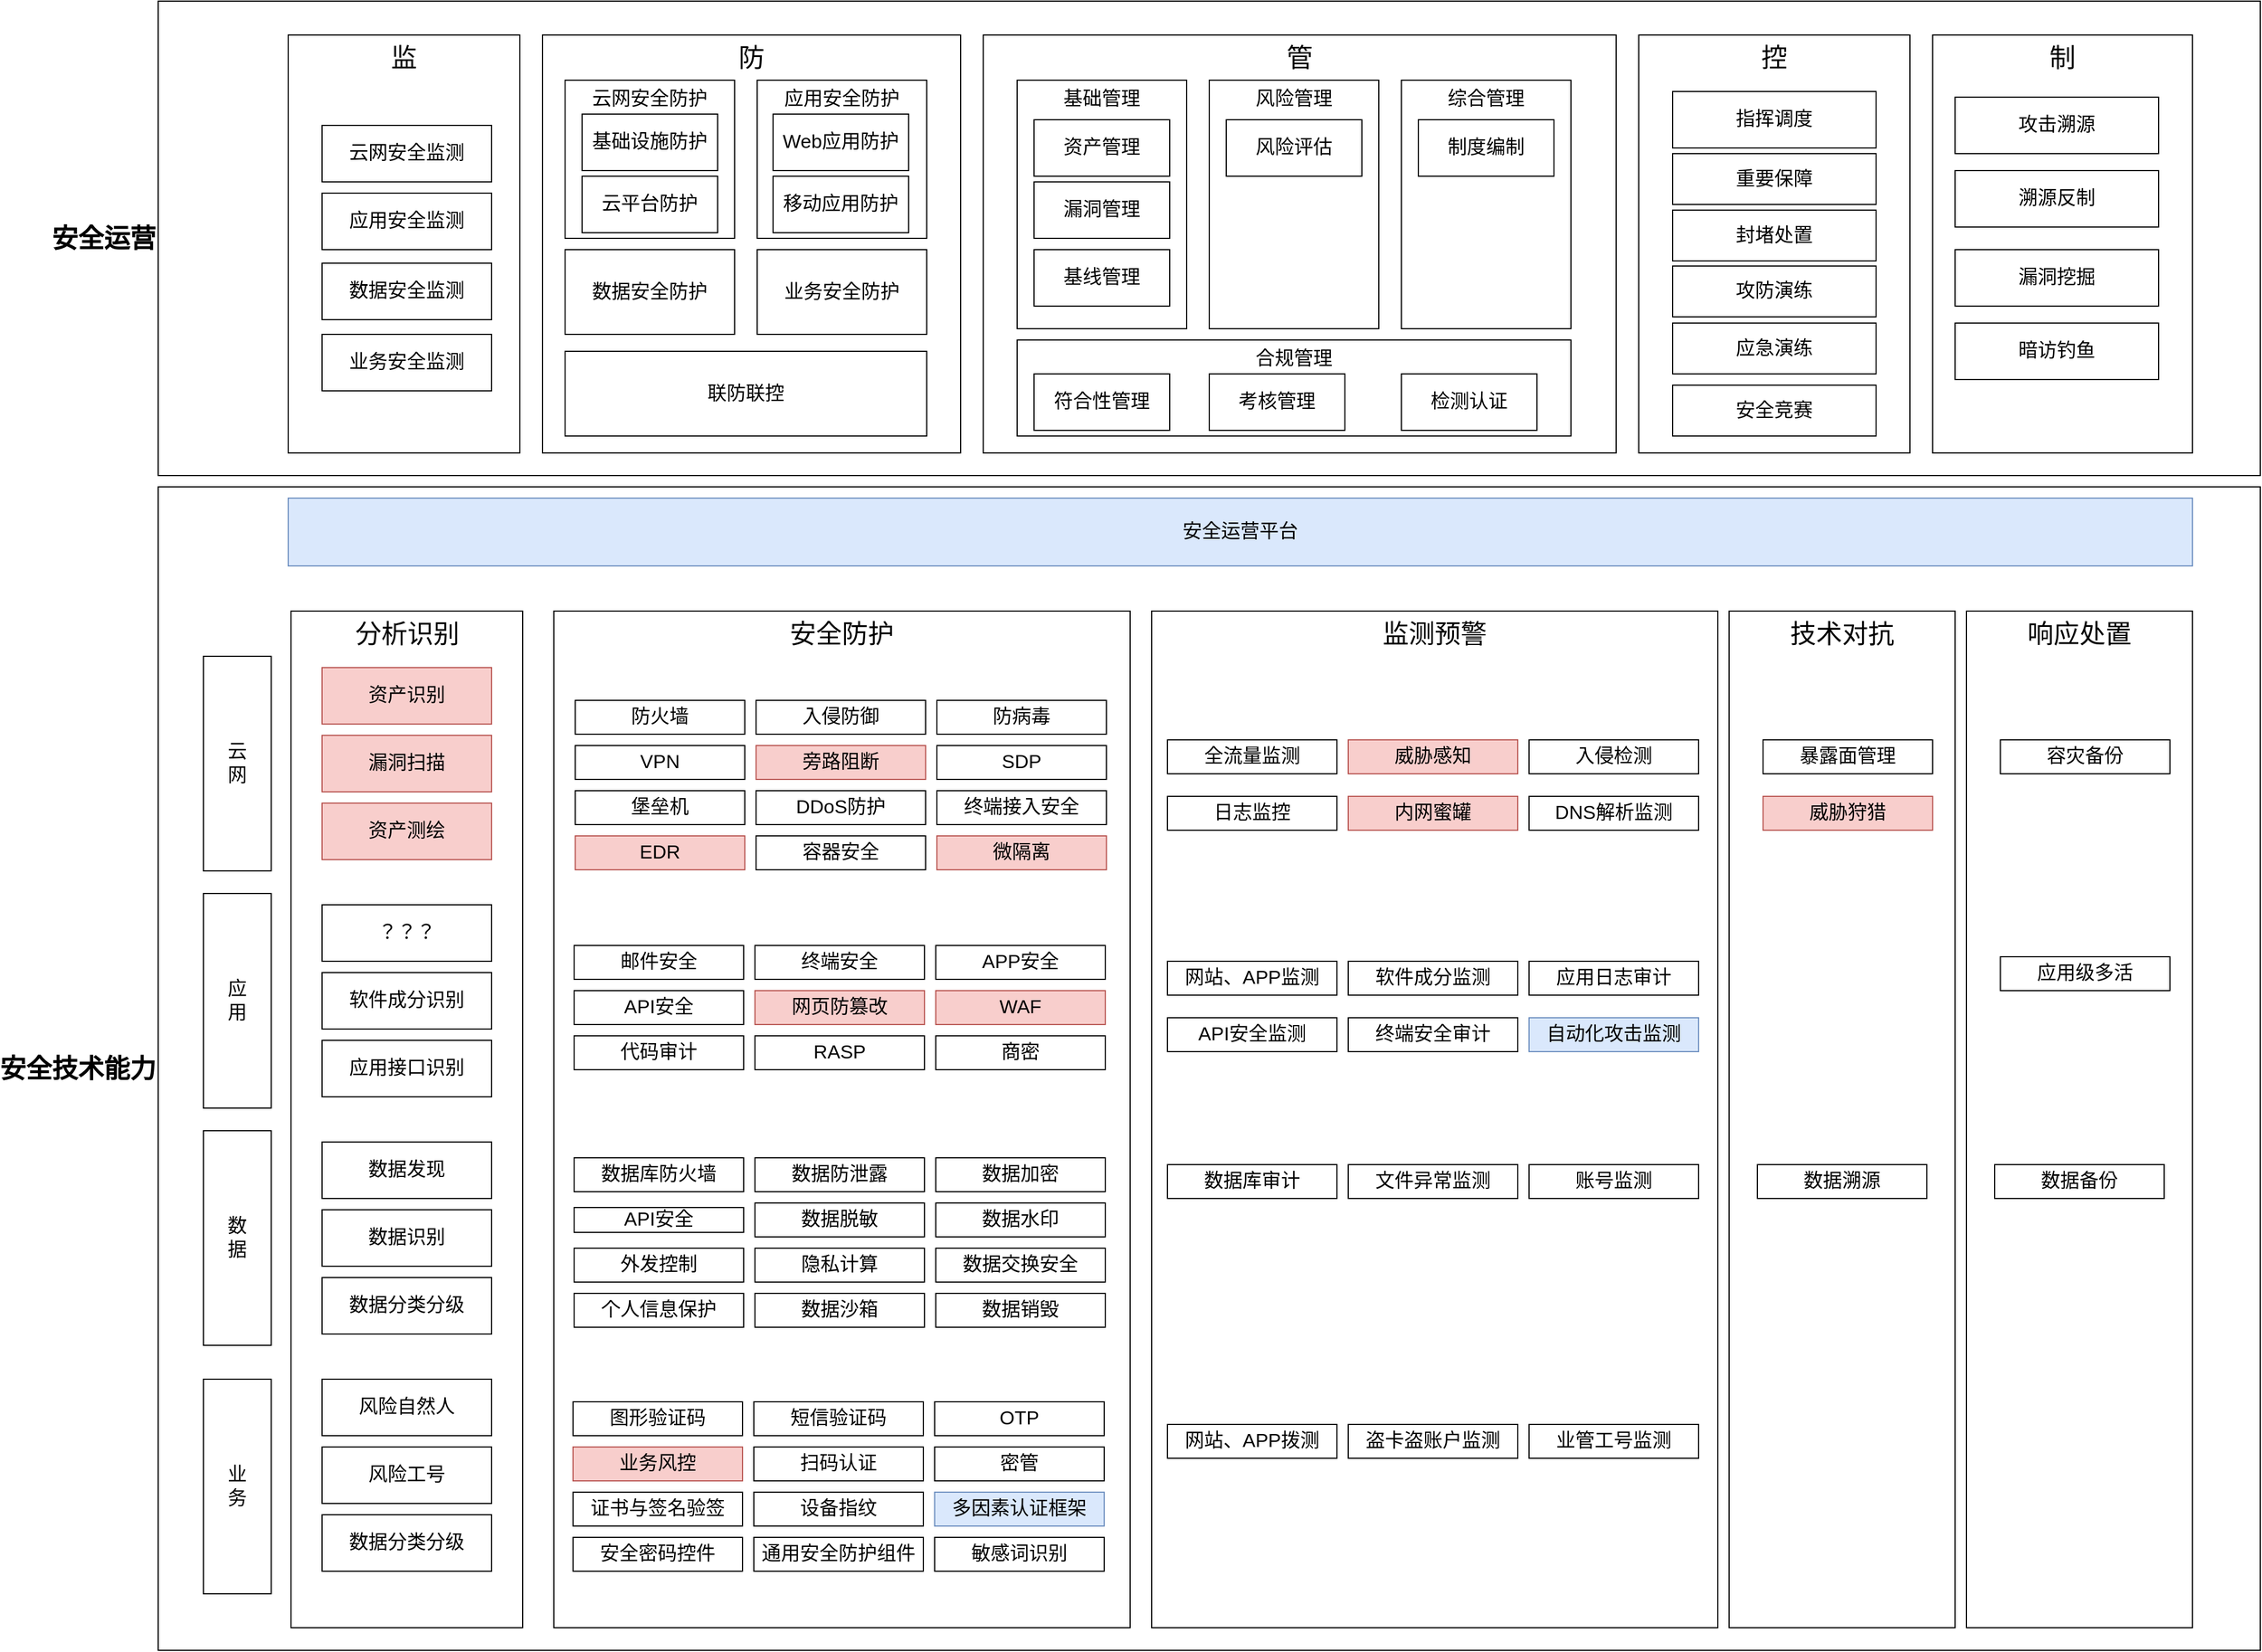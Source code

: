 <mxfile version="24.7.17">
  <diagram name="第 1 页" id="ClOAd1XYvCxr8NZ8p0QV">
    <mxGraphModel dx="2899" dy="1114" grid="1" gridSize="10" guides="1" tooltips="1" connect="1" arrows="1" fold="1" page="1" pageScale="1" pageWidth="850" pageHeight="1100" math="0" shadow="0">
      <root>
        <mxCell id="0" />
        <mxCell id="1" parent="0" />
        <mxCell id="ONSPqAqh77pXOB1-c3SY-159" value="&lt;span style=&quot;font-size: 23px;&quot;&gt;安全技术能力&lt;/span&gt;" style="rounded=0;whiteSpace=wrap;html=1;verticalAlign=middle;fontSize=23;fontStyle=1;labelPosition=left;verticalLabelPosition=middle;align=right;" vertex="1" parent="1">
          <mxGeometry y="580" width="1860" height="1030" as="geometry" />
        </mxCell>
        <mxCell id="ONSPqAqh77pXOB1-c3SY-158" value="&lt;span style=&quot;font-size: 23px;&quot;&gt;安全运营&lt;/span&gt;" style="rounded=0;whiteSpace=wrap;html=1;verticalAlign=middle;fontSize=23;fontStyle=1;labelPosition=left;verticalLabelPosition=middle;align=right;" vertex="1" parent="1">
          <mxGeometry y="150" width="1860" height="420" as="geometry" />
        </mxCell>
        <mxCell id="ONSPqAqh77pXOB1-c3SY-1" value="&lt;span style=&quot;font-size: 23px;&quot;&gt;监&lt;/span&gt;" style="rounded=0;whiteSpace=wrap;html=1;verticalAlign=top;fontSize=23;fontStyle=0" vertex="1" parent="1">
          <mxGeometry x="115" y="180" width="205" height="370" as="geometry" />
        </mxCell>
        <mxCell id="ONSPqAqh77pXOB1-c3SY-2" value="&lt;font style=&quot;font-size: 17px;&quot;&gt;云网安全监测&lt;/font&gt;" style="rounded=0;whiteSpace=wrap;html=1;fontStyle=0" vertex="1" parent="1">
          <mxGeometry x="145" y="260" width="150" height="50" as="geometry" />
        </mxCell>
        <mxCell id="ONSPqAqh77pXOB1-c3SY-3" value="&lt;font style=&quot;font-size: 17px;&quot;&gt;应用安全监测&lt;/font&gt;" style="rounded=0;whiteSpace=wrap;html=1;fontStyle=0" vertex="1" parent="1">
          <mxGeometry x="145" y="320" width="150" height="50" as="geometry" />
        </mxCell>
        <mxCell id="ONSPqAqh77pXOB1-c3SY-4" value="&lt;font style=&quot;font-size: 17px;&quot;&gt;数据安全监测&lt;/font&gt;" style="rounded=0;whiteSpace=wrap;html=1;fontStyle=0" vertex="1" parent="1">
          <mxGeometry x="145" y="382" width="150" height="50" as="geometry" />
        </mxCell>
        <mxCell id="ONSPqAqh77pXOB1-c3SY-5" value="&lt;font style=&quot;font-size: 17px;&quot;&gt;业务安全监测&lt;/font&gt;" style="rounded=0;whiteSpace=wrap;html=1;fontStyle=0" vertex="1" parent="1">
          <mxGeometry x="145" y="445" width="150" height="50" as="geometry" />
        </mxCell>
        <mxCell id="ONSPqAqh77pXOB1-c3SY-6" value="&lt;span style=&quot;font-size: 23px;&quot;&gt;防&lt;/span&gt;" style="rounded=0;whiteSpace=wrap;html=1;verticalAlign=top;fontSize=23;fontStyle=0" vertex="1" parent="1">
          <mxGeometry x="340" y="180" width="370" height="370" as="geometry" />
        </mxCell>
        <mxCell id="ONSPqAqh77pXOB1-c3SY-7" value="云网安全防护" style="rounded=0;whiteSpace=wrap;html=1;verticalAlign=top;fontSize=17;" vertex="1" parent="1">
          <mxGeometry x="360" y="220" width="150" height="140" as="geometry" />
        </mxCell>
        <mxCell id="ONSPqAqh77pXOB1-c3SY-8" value="应用安全防护" style="rounded=0;whiteSpace=wrap;html=1;verticalAlign=top;fontSize=17;" vertex="1" parent="1">
          <mxGeometry x="530" y="220" width="150" height="140" as="geometry" />
        </mxCell>
        <mxCell id="ONSPqAqh77pXOB1-c3SY-9" value="数据安全防护" style="rounded=0;whiteSpace=wrap;html=1;fontSize=17;" vertex="1" parent="1">
          <mxGeometry x="360" y="370" width="150" height="75" as="geometry" />
        </mxCell>
        <mxCell id="ONSPqAqh77pXOB1-c3SY-10" value="业务安全防护" style="rounded=0;whiteSpace=wrap;html=1;fontSize=17;" vertex="1" parent="1">
          <mxGeometry x="530" y="370" width="150" height="75" as="geometry" />
        </mxCell>
        <mxCell id="ONSPqAqh77pXOB1-c3SY-11" value="联防联控" style="rounded=0;whiteSpace=wrap;html=1;fontSize=17;" vertex="1" parent="1">
          <mxGeometry x="360" y="460" width="320" height="75" as="geometry" />
        </mxCell>
        <mxCell id="ONSPqAqh77pXOB1-c3SY-12" value="&lt;span style=&quot;font-size: 23px;&quot;&gt;管&lt;/span&gt;" style="rounded=0;whiteSpace=wrap;html=1;verticalAlign=top;fontSize=23;fontStyle=0" vertex="1" parent="1">
          <mxGeometry x="730" y="180" width="560" height="370" as="geometry" />
        </mxCell>
        <mxCell id="ONSPqAqh77pXOB1-c3SY-13" value="基础管理" style="rounded=0;whiteSpace=wrap;html=1;verticalAlign=top;fontSize=17;" vertex="1" parent="1">
          <mxGeometry x="760" y="220" width="150" height="220" as="geometry" />
        </mxCell>
        <mxCell id="ONSPqAqh77pXOB1-c3SY-14" value="风险管理" style="rounded=0;whiteSpace=wrap;html=1;verticalAlign=top;fontSize=17;" vertex="1" parent="1">
          <mxGeometry x="930" y="220" width="150" height="220" as="geometry" />
        </mxCell>
        <mxCell id="ONSPqAqh77pXOB1-c3SY-15" value="综合管理" style="rounded=0;whiteSpace=wrap;html=1;verticalAlign=top;fontSize=17;" vertex="1" parent="1">
          <mxGeometry x="1100" y="220" width="150" height="220" as="geometry" />
        </mxCell>
        <mxCell id="ONSPqAqh77pXOB1-c3SY-16" value="合规管理" style="rounded=0;whiteSpace=wrap;html=1;fontSize=17;verticalAlign=top;" vertex="1" parent="1">
          <mxGeometry x="760" y="450" width="490" height="85" as="geometry" />
        </mxCell>
        <mxCell id="ONSPqAqh77pXOB1-c3SY-17" value="&lt;span style=&quot;font-size: 23px;&quot;&gt;控&lt;/span&gt;" style="rounded=0;whiteSpace=wrap;html=1;verticalAlign=top;fontSize=23;fontStyle=0" vertex="1" parent="1">
          <mxGeometry x="1310" y="180" width="240" height="370" as="geometry" />
        </mxCell>
        <mxCell id="ONSPqAqh77pXOB1-c3SY-18" value="&lt;span style=&quot;font-size: 23px;&quot;&gt;制&lt;/span&gt;" style="rounded=0;whiteSpace=wrap;html=1;verticalAlign=top;fontSize=23;fontStyle=0" vertex="1" parent="1">
          <mxGeometry x="1570" y="180" width="230" height="370" as="geometry" />
        </mxCell>
        <mxCell id="ONSPqAqh77pXOB1-c3SY-19" value="指挥调度" style="rounded=0;whiteSpace=wrap;html=1;fontSize=17;" vertex="1" parent="1">
          <mxGeometry x="1340" y="230" width="180" height="50" as="geometry" />
        </mxCell>
        <mxCell id="ONSPqAqh77pXOB1-c3SY-21" value="重要保障" style="rounded=0;whiteSpace=wrap;html=1;fontSize=17;" vertex="1" parent="1">
          <mxGeometry x="1340" y="285" width="180" height="45" as="geometry" />
        </mxCell>
        <mxCell id="ONSPqAqh77pXOB1-c3SY-22" value="封堵处置" style="rounded=0;whiteSpace=wrap;html=1;fontSize=17;" vertex="1" parent="1">
          <mxGeometry x="1340" y="335" width="180" height="45" as="geometry" />
        </mxCell>
        <mxCell id="ONSPqAqh77pXOB1-c3SY-23" value="攻防演练" style="rounded=0;whiteSpace=wrap;html=1;fontSize=17;" vertex="1" parent="1">
          <mxGeometry x="1340" y="384.5" width="180" height="45" as="geometry" />
        </mxCell>
        <mxCell id="ONSPqAqh77pXOB1-c3SY-24" value="应急演练" style="rounded=0;whiteSpace=wrap;html=1;fontSize=17;" vertex="1" parent="1">
          <mxGeometry x="1340" y="435" width="180" height="45" as="geometry" />
        </mxCell>
        <mxCell id="ONSPqAqh77pXOB1-c3SY-25" value="安全竞赛" style="rounded=0;whiteSpace=wrap;html=1;fontSize=17;" vertex="1" parent="1">
          <mxGeometry x="1340" y="490" width="180" height="45" as="geometry" />
        </mxCell>
        <mxCell id="ONSPqAqh77pXOB1-c3SY-26" value="攻击溯源" style="rounded=0;whiteSpace=wrap;html=1;fontSize=17;" vertex="1" parent="1">
          <mxGeometry x="1590" y="235" width="180" height="50" as="geometry" />
        </mxCell>
        <mxCell id="ONSPqAqh77pXOB1-c3SY-27" value="溯源反制" style="rounded=0;whiteSpace=wrap;html=1;fontSize=17;" vertex="1" parent="1">
          <mxGeometry x="1590" y="300" width="180" height="50" as="geometry" />
        </mxCell>
        <mxCell id="ONSPqAqh77pXOB1-c3SY-28" value="漏洞挖掘" style="rounded=0;whiteSpace=wrap;html=1;fontSize=17;" vertex="1" parent="1">
          <mxGeometry x="1590" y="370" width="180" height="50" as="geometry" />
        </mxCell>
        <mxCell id="ONSPqAqh77pXOB1-c3SY-29" value="暗访钓鱼" style="rounded=0;whiteSpace=wrap;html=1;fontSize=17;" vertex="1" parent="1">
          <mxGeometry x="1590" y="435" width="180" height="50" as="geometry" />
        </mxCell>
        <mxCell id="ONSPqAqh77pXOB1-c3SY-30" value="安全运营平台" style="rounded=0;whiteSpace=wrap;html=1;fontSize=17;fillColor=#dae8fc;strokeColor=#6c8ebf;" vertex="1" parent="1">
          <mxGeometry x="115" y="590" width="1685" height="60" as="geometry" />
        </mxCell>
        <mxCell id="ONSPqAqh77pXOB1-c3SY-31" value="&lt;span style=&quot;font-size: 23px;&quot;&gt;分析识别&lt;/span&gt;" style="rounded=0;whiteSpace=wrap;html=1;verticalAlign=top;fontSize=23;fontStyle=0" vertex="1" parent="1">
          <mxGeometry x="117.5" y="690" width="205" height="900" as="geometry" />
        </mxCell>
        <mxCell id="ONSPqAqh77pXOB1-c3SY-32" value="&lt;font style=&quot;font-size: 17px;&quot;&gt;资产识别&lt;/font&gt;" style="rounded=0;whiteSpace=wrap;html=1;fontStyle=0;fillColor=#f8cecc;strokeColor=#b85450;" vertex="1" parent="1">
          <mxGeometry x="145" y="740" width="150" height="50" as="geometry" />
        </mxCell>
        <mxCell id="ONSPqAqh77pXOB1-c3SY-33" value="&lt;font style=&quot;font-size: 17px;&quot;&gt;漏洞扫描&lt;/font&gt;" style="rounded=0;whiteSpace=wrap;html=1;fontStyle=0;fillColor=#f8cecc;strokeColor=#b85450;" vertex="1" parent="1">
          <mxGeometry x="145" y="800" width="150" height="50" as="geometry" />
        </mxCell>
        <mxCell id="ONSPqAqh77pXOB1-c3SY-34" value="&lt;font style=&quot;font-size: 17px;&quot;&gt;资产测绘&lt;/font&gt;" style="rounded=0;whiteSpace=wrap;html=1;fontStyle=0;fillColor=#f8cecc;strokeColor=#b85450;" vertex="1" parent="1">
          <mxGeometry x="145" y="860" width="150" height="50" as="geometry" />
        </mxCell>
        <mxCell id="ONSPqAqh77pXOB1-c3SY-35" value="&lt;font style=&quot;font-size: 17px;&quot;&gt;？？？&lt;/font&gt;" style="rounded=0;whiteSpace=wrap;html=1;fontStyle=0" vertex="1" parent="1">
          <mxGeometry x="145" y="950" width="150" height="50" as="geometry" />
        </mxCell>
        <mxCell id="ONSPqAqh77pXOB1-c3SY-36" value="&lt;font style=&quot;font-size: 17px;&quot;&gt;软件成分识别&lt;/font&gt;" style="rounded=0;whiteSpace=wrap;html=1;fontStyle=0" vertex="1" parent="1">
          <mxGeometry x="145" y="1010" width="150" height="50" as="geometry" />
        </mxCell>
        <mxCell id="ONSPqAqh77pXOB1-c3SY-37" value="&lt;font style=&quot;font-size: 17px;&quot;&gt;应用接口识别&lt;/font&gt;" style="rounded=0;whiteSpace=wrap;html=1;fontStyle=0" vertex="1" parent="1">
          <mxGeometry x="145" y="1070" width="150" height="50" as="geometry" />
        </mxCell>
        <mxCell id="ONSPqAqh77pXOB1-c3SY-38" value="&lt;font style=&quot;font-size: 17px;&quot;&gt;数据发现&lt;/font&gt;" style="rounded=0;whiteSpace=wrap;html=1;fontStyle=0" vertex="1" parent="1">
          <mxGeometry x="145" y="1160" width="150" height="50" as="geometry" />
        </mxCell>
        <mxCell id="ONSPqAqh77pXOB1-c3SY-39" value="&lt;font style=&quot;font-size: 17px;&quot;&gt;数据识别&lt;/font&gt;" style="rounded=0;whiteSpace=wrap;html=1;fontStyle=0" vertex="1" parent="1">
          <mxGeometry x="145" y="1220" width="150" height="50" as="geometry" />
        </mxCell>
        <mxCell id="ONSPqAqh77pXOB1-c3SY-40" value="&lt;font style=&quot;font-size: 17px;&quot;&gt;数据分类分级&lt;/font&gt;" style="rounded=0;whiteSpace=wrap;html=1;fontStyle=0" vertex="1" parent="1">
          <mxGeometry x="145" y="1280" width="150" height="50" as="geometry" />
        </mxCell>
        <mxCell id="ONSPqAqh77pXOB1-c3SY-41" value="&lt;font style=&quot;font-size: 17px;&quot;&gt;风险自然人&lt;/font&gt;" style="rounded=0;whiteSpace=wrap;html=1;fontStyle=0" vertex="1" parent="1">
          <mxGeometry x="145" y="1370" width="150" height="50" as="geometry" />
        </mxCell>
        <mxCell id="ONSPqAqh77pXOB1-c3SY-42" value="&lt;font style=&quot;font-size: 17px;&quot;&gt;风险工号&lt;/font&gt;" style="rounded=0;whiteSpace=wrap;html=1;fontStyle=0" vertex="1" parent="1">
          <mxGeometry x="145" y="1430" width="150" height="50" as="geometry" />
        </mxCell>
        <mxCell id="ONSPqAqh77pXOB1-c3SY-43" value="&lt;font style=&quot;font-size: 17px;&quot;&gt;数据分类分级&lt;/font&gt;" style="rounded=0;whiteSpace=wrap;html=1;fontStyle=0" vertex="1" parent="1">
          <mxGeometry x="145" y="1490" width="150" height="50" as="geometry" />
        </mxCell>
        <mxCell id="ONSPqAqh77pXOB1-c3SY-44" value="业&lt;div style=&quot;font-size: 17px;&quot;&gt;务&lt;/div&gt;" style="rounded=0;whiteSpace=wrap;html=1;horizontal=1;fontSize=17;" vertex="1" parent="1">
          <mxGeometry x="40" y="1370" width="60" height="190" as="geometry" />
        </mxCell>
        <mxCell id="ONSPqAqh77pXOB1-c3SY-46" value="数&lt;div&gt;据&lt;/div&gt;" style="rounded=0;whiteSpace=wrap;html=1;horizontal=1;fontSize=17;" vertex="1" parent="1">
          <mxGeometry x="40" y="1150" width="60" height="190" as="geometry" />
        </mxCell>
        <mxCell id="ONSPqAqh77pXOB1-c3SY-47" value="应&lt;div&gt;用&lt;/div&gt;" style="rounded=0;whiteSpace=wrap;html=1;horizontal=1;fontSize=17;" vertex="1" parent="1">
          <mxGeometry x="40" y="940" width="60" height="190" as="geometry" />
        </mxCell>
        <mxCell id="ONSPqAqh77pXOB1-c3SY-48" value="云&lt;div&gt;网&lt;/div&gt;" style="rounded=0;whiteSpace=wrap;html=1;horizontal=1;fontSize=17;" vertex="1" parent="1">
          <mxGeometry x="40" y="730" width="60" height="190" as="geometry" />
        </mxCell>
        <mxCell id="ONSPqAqh77pXOB1-c3SY-49" value="&lt;span style=&quot;font-size: 23px;&quot;&gt;安全防护&lt;/span&gt;" style="rounded=0;whiteSpace=wrap;html=1;verticalAlign=top;fontSize=23;fontStyle=0" vertex="1" parent="1">
          <mxGeometry x="350" y="690" width="510" height="900" as="geometry" />
        </mxCell>
        <mxCell id="ONSPqAqh77pXOB1-c3SY-51" value="&lt;font style=&quot;font-size: 17px;&quot;&gt;防火墙&lt;/font&gt;" style="rounded=0;whiteSpace=wrap;html=1;fontStyle=0" vertex="1" parent="1">
          <mxGeometry x="369" y="769" width="150" height="30" as="geometry" />
        </mxCell>
        <mxCell id="ONSPqAqh77pXOB1-c3SY-52" value="&lt;font style=&quot;font-size: 17px;&quot;&gt;入侵防御&lt;/font&gt;" style="rounded=0;whiteSpace=wrap;html=1;fontStyle=0" vertex="1" parent="1">
          <mxGeometry x="529" y="769" width="150" height="30" as="geometry" />
        </mxCell>
        <mxCell id="ONSPqAqh77pXOB1-c3SY-53" value="&lt;span style=&quot;font-size: 17px;&quot;&gt;防病毒&lt;/span&gt;" style="rounded=0;whiteSpace=wrap;html=1;fontStyle=0" vertex="1" parent="1">
          <mxGeometry x="689" y="769" width="150" height="30" as="geometry" />
        </mxCell>
        <mxCell id="ONSPqAqh77pXOB1-c3SY-54" value="&lt;font style=&quot;font-size: 17px;&quot;&gt;VPN&lt;/font&gt;" style="rounded=0;whiteSpace=wrap;html=1;fontStyle=0" vertex="1" parent="1">
          <mxGeometry x="369" y="809" width="150" height="30" as="geometry" />
        </mxCell>
        <mxCell id="ONSPqAqh77pXOB1-c3SY-55" value="&lt;font style=&quot;font-size: 17px;&quot;&gt;旁路阻断&lt;/font&gt;" style="rounded=0;whiteSpace=wrap;html=1;fontStyle=0;fillColor=#f8cecc;strokeColor=#b85450;" vertex="1" parent="1">
          <mxGeometry x="529" y="809" width="150" height="30" as="geometry" />
        </mxCell>
        <mxCell id="ONSPqAqh77pXOB1-c3SY-56" value="&lt;font style=&quot;font-size: 17px;&quot;&gt;SDP&lt;/font&gt;" style="rounded=0;whiteSpace=wrap;html=1;fontStyle=0" vertex="1" parent="1">
          <mxGeometry x="689" y="809" width="150" height="30" as="geometry" />
        </mxCell>
        <mxCell id="ONSPqAqh77pXOB1-c3SY-57" value="&lt;font style=&quot;font-size: 17px;&quot;&gt;堡垒机&lt;/font&gt;" style="rounded=0;whiteSpace=wrap;html=1;fontStyle=0" vertex="1" parent="1">
          <mxGeometry x="369" y="849" width="150" height="30" as="geometry" />
        </mxCell>
        <mxCell id="ONSPqAqh77pXOB1-c3SY-58" value="&lt;font style=&quot;font-size: 17px;&quot;&gt;DDoS防护&lt;/font&gt;" style="rounded=0;whiteSpace=wrap;html=1;fontStyle=0" vertex="1" parent="1">
          <mxGeometry x="529" y="849" width="150" height="30" as="geometry" />
        </mxCell>
        <mxCell id="ONSPqAqh77pXOB1-c3SY-59" value="&lt;span style=&quot;font-size: 17px;&quot;&gt;终端接入安全&lt;/span&gt;" style="rounded=0;whiteSpace=wrap;html=1;fontStyle=0" vertex="1" parent="1">
          <mxGeometry x="689" y="849" width="150" height="30" as="geometry" />
        </mxCell>
        <mxCell id="ONSPqAqh77pXOB1-c3SY-60" value="&lt;font style=&quot;font-size: 17px;&quot;&gt;EDR&lt;/font&gt;" style="rounded=0;whiteSpace=wrap;html=1;fontStyle=0;fillColor=#f8cecc;strokeColor=#b85450;" vertex="1" parent="1">
          <mxGeometry x="369" y="889" width="150" height="30" as="geometry" />
        </mxCell>
        <mxCell id="ONSPqAqh77pXOB1-c3SY-61" value="&lt;font style=&quot;font-size: 17px;&quot;&gt;容器安全&lt;/font&gt;" style="rounded=0;whiteSpace=wrap;html=1;fontStyle=0" vertex="1" parent="1">
          <mxGeometry x="529" y="889" width="150" height="30" as="geometry" />
        </mxCell>
        <mxCell id="ONSPqAqh77pXOB1-c3SY-62" value="&lt;font style=&quot;font-size: 17px;&quot;&gt;微隔离&lt;/font&gt;" style="rounded=0;whiteSpace=wrap;html=1;fontStyle=0;fillColor=#f8cecc;strokeColor=#b85450;" vertex="1" parent="1">
          <mxGeometry x="689" y="889" width="150" height="30" as="geometry" />
        </mxCell>
        <mxCell id="ONSPqAqh77pXOB1-c3SY-64" value="&lt;font style=&quot;font-size: 17px;&quot;&gt;邮件安全&lt;/font&gt;" style="rounded=0;whiteSpace=wrap;html=1;fontStyle=0" vertex="1" parent="1">
          <mxGeometry x="368" y="986" width="150" height="30" as="geometry" />
        </mxCell>
        <mxCell id="ONSPqAqh77pXOB1-c3SY-65" value="&lt;font style=&quot;font-size: 17px;&quot;&gt;终端安全&lt;/font&gt;" style="rounded=0;whiteSpace=wrap;html=1;fontStyle=0" vertex="1" parent="1">
          <mxGeometry x="528" y="986" width="150" height="30" as="geometry" />
        </mxCell>
        <mxCell id="ONSPqAqh77pXOB1-c3SY-66" value="&lt;font style=&quot;font-size: 17px;&quot;&gt;APP安全&lt;/font&gt;" style="rounded=0;whiteSpace=wrap;html=1;fontStyle=0" vertex="1" parent="1">
          <mxGeometry x="688" y="986" width="150" height="30" as="geometry" />
        </mxCell>
        <mxCell id="ONSPqAqh77pXOB1-c3SY-67" value="&lt;font style=&quot;font-size: 17px;&quot;&gt;API安全&lt;/font&gt;" style="rounded=0;whiteSpace=wrap;html=1;fontStyle=0" vertex="1" parent="1">
          <mxGeometry x="368" y="1026" width="150" height="30" as="geometry" />
        </mxCell>
        <mxCell id="ONSPqAqh77pXOB1-c3SY-68" value="&lt;font style=&quot;font-size: 17px;&quot;&gt;网页防篡改&lt;/font&gt;" style="rounded=0;whiteSpace=wrap;html=1;fontStyle=0;fillColor=#f8cecc;strokeColor=#b85450;" vertex="1" parent="1">
          <mxGeometry x="528" y="1026" width="150" height="30" as="geometry" />
        </mxCell>
        <mxCell id="ONSPqAqh77pXOB1-c3SY-69" value="&lt;font style=&quot;font-size: 17px;&quot;&gt;WAF&lt;/font&gt;" style="rounded=0;whiteSpace=wrap;html=1;fontStyle=0;fillColor=#f8cecc;strokeColor=#b85450;" vertex="1" parent="1">
          <mxGeometry x="688" y="1026" width="150" height="30" as="geometry" />
        </mxCell>
        <mxCell id="ONSPqAqh77pXOB1-c3SY-70" value="&lt;font style=&quot;font-size: 17px;&quot;&gt;代码审计&lt;/font&gt;" style="rounded=0;whiteSpace=wrap;html=1;fontStyle=0" vertex="1" parent="1">
          <mxGeometry x="368" y="1066" width="150" height="30" as="geometry" />
        </mxCell>
        <mxCell id="ONSPqAqh77pXOB1-c3SY-71" value="&lt;font style=&quot;font-size: 17px;&quot;&gt;RASP&lt;/font&gt;" style="rounded=0;whiteSpace=wrap;html=1;fontStyle=0" vertex="1" parent="1">
          <mxGeometry x="528" y="1066" width="150" height="30" as="geometry" />
        </mxCell>
        <mxCell id="ONSPqAqh77pXOB1-c3SY-72" value="&lt;font style=&quot;font-size: 17px;&quot;&gt;商密&lt;/font&gt;" style="rounded=0;whiteSpace=wrap;html=1;fontStyle=0" vertex="1" parent="1">
          <mxGeometry x="688" y="1066" width="150" height="30" as="geometry" />
        </mxCell>
        <mxCell id="ONSPqAqh77pXOB1-c3SY-76" value="&lt;font style=&quot;font-size: 17px;&quot;&gt;数据库防火墙&lt;/font&gt;" style="rounded=0;whiteSpace=wrap;html=1;fontStyle=0" vertex="1" parent="1">
          <mxGeometry x="368" y="1174" width="150" height="30" as="geometry" />
        </mxCell>
        <mxCell id="ONSPqAqh77pXOB1-c3SY-77" value="&lt;span style=&quot;font-size: 17px;&quot;&gt;数据防泄露&lt;/span&gt;" style="rounded=0;whiteSpace=wrap;html=1;fontStyle=0" vertex="1" parent="1">
          <mxGeometry x="528" y="1174" width="150" height="30" as="geometry" />
        </mxCell>
        <mxCell id="ONSPqAqh77pXOB1-c3SY-78" value="&lt;font style=&quot;font-size: 17px;&quot;&gt;数据加密&lt;/font&gt;" style="rounded=0;whiteSpace=wrap;html=1;fontStyle=0" vertex="1" parent="1">
          <mxGeometry x="688" y="1174" width="150" height="30" as="geometry" />
        </mxCell>
        <mxCell id="ONSPqAqh77pXOB1-c3SY-79" value="&lt;font style=&quot;font-size: 17px;&quot;&gt;API安全&lt;/font&gt;" style="rounded=0;whiteSpace=wrap;html=1;fontStyle=0" vertex="1" parent="1">
          <mxGeometry x="368" y="1218" width="150" height="22" as="geometry" />
        </mxCell>
        <mxCell id="ONSPqAqh77pXOB1-c3SY-80" value="&lt;font style=&quot;font-size: 17px;&quot;&gt;数据脱敏&lt;/font&gt;" style="rounded=0;whiteSpace=wrap;html=1;fontStyle=0" vertex="1" parent="1">
          <mxGeometry x="528" y="1214" width="150" height="30" as="geometry" />
        </mxCell>
        <mxCell id="ONSPqAqh77pXOB1-c3SY-81" value="&lt;font style=&quot;font-size: 17px;&quot;&gt;数据水印&lt;/font&gt;" style="rounded=0;whiteSpace=wrap;html=1;fontStyle=0" vertex="1" parent="1">
          <mxGeometry x="688" y="1214" width="150" height="30" as="geometry" />
        </mxCell>
        <mxCell id="ONSPqAqh77pXOB1-c3SY-82" value="&lt;font style=&quot;font-size: 17px;&quot;&gt;外发控制&lt;/font&gt;" style="rounded=0;whiteSpace=wrap;html=1;fontStyle=0" vertex="1" parent="1">
          <mxGeometry x="368" y="1254" width="150" height="30" as="geometry" />
        </mxCell>
        <mxCell id="ONSPqAqh77pXOB1-c3SY-83" value="&lt;span style=&quot;font-size: 17px;&quot;&gt;隐私计算&lt;/span&gt;" style="rounded=0;whiteSpace=wrap;html=1;fontStyle=0" vertex="1" parent="1">
          <mxGeometry x="528" y="1254" width="150" height="30" as="geometry" />
        </mxCell>
        <mxCell id="ONSPqAqh77pXOB1-c3SY-84" value="&lt;font style=&quot;font-size: 17px;&quot;&gt;数据交换安全&lt;/font&gt;" style="rounded=0;whiteSpace=wrap;html=1;fontStyle=0" vertex="1" parent="1">
          <mxGeometry x="688" y="1254" width="150" height="30" as="geometry" />
        </mxCell>
        <mxCell id="ONSPqAqh77pXOB1-c3SY-85" value="&lt;font style=&quot;font-size: 17px;&quot;&gt;个人信息保护&lt;/font&gt;" style="rounded=0;whiteSpace=wrap;html=1;fontStyle=0" vertex="1" parent="1">
          <mxGeometry x="368" y="1294" width="150" height="30" as="geometry" />
        </mxCell>
        <mxCell id="ONSPqAqh77pXOB1-c3SY-86" value="&lt;font style=&quot;font-size: 17px;&quot;&gt;数据沙箱&lt;/font&gt;" style="rounded=0;whiteSpace=wrap;html=1;fontStyle=0" vertex="1" parent="1">
          <mxGeometry x="528" y="1294" width="150" height="30" as="geometry" />
        </mxCell>
        <mxCell id="ONSPqAqh77pXOB1-c3SY-87" value="&lt;font style=&quot;font-size: 17px;&quot;&gt;数据销毁&lt;/font&gt;" style="rounded=0;whiteSpace=wrap;html=1;fontStyle=0" vertex="1" parent="1">
          <mxGeometry x="688" y="1294" width="150" height="30" as="geometry" />
        </mxCell>
        <mxCell id="ONSPqAqh77pXOB1-c3SY-88" value="&lt;font style=&quot;font-size: 17px;&quot;&gt;图形验证码&lt;/font&gt;" style="rounded=0;whiteSpace=wrap;html=1;fontStyle=0" vertex="1" parent="1">
          <mxGeometry x="367" y="1390" width="150" height="30" as="geometry" />
        </mxCell>
        <mxCell id="ONSPqAqh77pXOB1-c3SY-89" value="&lt;font style=&quot;font-size: 17px;&quot;&gt;短信验证码&lt;/font&gt;" style="rounded=0;whiteSpace=wrap;html=1;fontStyle=0" vertex="1" parent="1">
          <mxGeometry x="527" y="1390" width="150" height="30" as="geometry" />
        </mxCell>
        <mxCell id="ONSPqAqh77pXOB1-c3SY-90" value="&lt;font style=&quot;font-size: 17px;&quot;&gt;OTP&lt;/font&gt;" style="rounded=0;whiteSpace=wrap;html=1;fontStyle=0" vertex="1" parent="1">
          <mxGeometry x="687" y="1390" width="150" height="30" as="geometry" />
        </mxCell>
        <mxCell id="ONSPqAqh77pXOB1-c3SY-93" value="&lt;font style=&quot;font-size: 17px;&quot;&gt;业务风控&lt;/font&gt;" style="rounded=0;whiteSpace=wrap;html=1;fontStyle=0;fillColor=#f8cecc;strokeColor=#b85450;" vertex="1" parent="1">
          <mxGeometry x="367" y="1430" width="150" height="30" as="geometry" />
        </mxCell>
        <mxCell id="ONSPqAqh77pXOB1-c3SY-94" value="&lt;font style=&quot;font-size: 17px;&quot;&gt;扫码认证&lt;/font&gt;" style="rounded=0;whiteSpace=wrap;html=1;fontStyle=0" vertex="1" parent="1">
          <mxGeometry x="527" y="1430" width="150" height="30" as="geometry" />
        </mxCell>
        <mxCell id="ONSPqAqh77pXOB1-c3SY-95" value="&lt;span style=&quot;font-size: 17px;&quot;&gt;密管&lt;/span&gt;" style="rounded=0;whiteSpace=wrap;html=1;fontStyle=0" vertex="1" parent="1">
          <mxGeometry x="687" y="1430" width="150" height="30" as="geometry" />
        </mxCell>
        <mxCell id="ONSPqAqh77pXOB1-c3SY-96" value="&lt;font style=&quot;font-size: 17px;&quot;&gt;证书与签名验签&lt;/font&gt;" style="rounded=0;whiteSpace=wrap;html=1;fontStyle=0" vertex="1" parent="1">
          <mxGeometry x="367" y="1470" width="150" height="30" as="geometry" />
        </mxCell>
        <mxCell id="ONSPqAqh77pXOB1-c3SY-97" value="&lt;span style=&quot;font-size: 17px;&quot;&gt;设备指纹&lt;/span&gt;" style="rounded=0;whiteSpace=wrap;html=1;fontStyle=0" vertex="1" parent="1">
          <mxGeometry x="527" y="1470" width="150" height="30" as="geometry" />
        </mxCell>
        <mxCell id="ONSPqAqh77pXOB1-c3SY-98" value="&lt;font style=&quot;font-size: 17px;&quot;&gt;多因素认证框架&lt;/font&gt;" style="rounded=0;whiteSpace=wrap;html=1;fontStyle=0;fillColor=#dae8fc;strokeColor=#6c8ebf;" vertex="1" parent="1">
          <mxGeometry x="687" y="1470" width="150" height="30" as="geometry" />
        </mxCell>
        <mxCell id="ONSPqAqh77pXOB1-c3SY-99" value="&lt;font style=&quot;font-size: 17px;&quot;&gt;安全密码控件&lt;/font&gt;" style="rounded=0;whiteSpace=wrap;html=1;fontStyle=0" vertex="1" parent="1">
          <mxGeometry x="367" y="1510" width="150" height="30" as="geometry" />
        </mxCell>
        <mxCell id="ONSPqAqh77pXOB1-c3SY-100" value="&lt;span style=&quot;font-size: 17px;&quot;&gt;通用安全防护组件&lt;/span&gt;" style="rounded=0;whiteSpace=wrap;html=1;fontStyle=0" vertex="1" parent="1">
          <mxGeometry x="527" y="1510" width="150" height="30" as="geometry" />
        </mxCell>
        <mxCell id="ONSPqAqh77pXOB1-c3SY-101" value="&lt;font style=&quot;font-size: 17px;&quot;&gt;敏感词识别&lt;/font&gt;" style="rounded=0;whiteSpace=wrap;html=1;fontStyle=0" vertex="1" parent="1">
          <mxGeometry x="687" y="1510" width="150" height="30" as="geometry" />
        </mxCell>
        <mxCell id="ONSPqAqh77pXOB1-c3SY-102" value="&lt;span style=&quot;font-size: 23px;&quot;&gt;监测预警&lt;/span&gt;" style="rounded=0;whiteSpace=wrap;html=1;verticalAlign=top;fontSize=23;fontStyle=0" vertex="1" parent="1">
          <mxGeometry x="879" y="690" width="501" height="900" as="geometry" />
        </mxCell>
        <mxCell id="ONSPqAqh77pXOB1-c3SY-116" value="&lt;font style=&quot;font-size: 17px;&quot;&gt;全流量监测&lt;/font&gt;" style="rounded=0;whiteSpace=wrap;html=1;fontStyle=0" vertex="1" parent="1">
          <mxGeometry x="893" y="804" width="150" height="30" as="geometry" />
        </mxCell>
        <mxCell id="ONSPqAqh77pXOB1-c3SY-117" value="&lt;font style=&quot;font-size: 17px;&quot;&gt;威胁感知&lt;/font&gt;" style="rounded=0;whiteSpace=wrap;html=1;fontStyle=0;fillColor=#f8cecc;strokeColor=#b85450;" vertex="1" parent="1">
          <mxGeometry x="1053" y="804" width="150" height="30" as="geometry" />
        </mxCell>
        <mxCell id="ONSPqAqh77pXOB1-c3SY-118" value="&lt;span style=&quot;font-size: 17px;&quot;&gt;入侵检测&lt;/span&gt;" style="rounded=0;whiteSpace=wrap;html=1;fontStyle=0" vertex="1" parent="1">
          <mxGeometry x="1213" y="804" width="150" height="30" as="geometry" />
        </mxCell>
        <mxCell id="ONSPqAqh77pXOB1-c3SY-119" value="&lt;font style=&quot;font-size: 17px;&quot;&gt;日志监控&lt;/font&gt;" style="rounded=0;whiteSpace=wrap;html=1;fontStyle=0" vertex="1" parent="1">
          <mxGeometry x="893" y="854" width="150" height="30" as="geometry" />
        </mxCell>
        <mxCell id="ONSPqAqh77pXOB1-c3SY-120" value="&lt;font style=&quot;font-size: 17px;&quot;&gt;内网蜜罐&lt;/font&gt;" style="rounded=0;whiteSpace=wrap;html=1;fontStyle=0;fillColor=#f8cecc;strokeColor=#b85450;" vertex="1" parent="1">
          <mxGeometry x="1053" y="854" width="150" height="30" as="geometry" />
        </mxCell>
        <mxCell id="ONSPqAqh77pXOB1-c3SY-121" value="&lt;span style=&quot;font-size: 17px;&quot;&gt;DNS解析监测&lt;/span&gt;" style="rounded=0;whiteSpace=wrap;html=1;fontStyle=0" vertex="1" parent="1">
          <mxGeometry x="1213" y="854" width="150" height="30" as="geometry" />
        </mxCell>
        <mxCell id="ONSPqAqh77pXOB1-c3SY-122" value="&lt;font style=&quot;font-size: 17px;&quot;&gt;网站、APP监测&lt;/font&gt;" style="rounded=0;whiteSpace=wrap;html=1;fontStyle=0" vertex="1" parent="1">
          <mxGeometry x="893" y="1000" width="150" height="30" as="geometry" />
        </mxCell>
        <mxCell id="ONSPqAqh77pXOB1-c3SY-123" value="&lt;font style=&quot;font-size: 17px;&quot;&gt;软件成分监测&lt;/font&gt;" style="rounded=0;whiteSpace=wrap;html=1;fontStyle=0" vertex="1" parent="1">
          <mxGeometry x="1053" y="1000" width="150" height="30" as="geometry" />
        </mxCell>
        <mxCell id="ONSPqAqh77pXOB1-c3SY-124" value="&lt;span style=&quot;font-size: 17px;&quot;&gt;应用日志审计&lt;/span&gt;" style="rounded=0;whiteSpace=wrap;html=1;fontStyle=0" vertex="1" parent="1">
          <mxGeometry x="1213" y="1000" width="150" height="30" as="geometry" />
        </mxCell>
        <mxCell id="ONSPqAqh77pXOB1-c3SY-125" value="&lt;font style=&quot;font-size: 17px;&quot;&gt;API安全监测&lt;/font&gt;" style="rounded=0;whiteSpace=wrap;html=1;fontStyle=0" vertex="1" parent="1">
          <mxGeometry x="893" y="1050" width="150" height="30" as="geometry" />
        </mxCell>
        <mxCell id="ONSPqAqh77pXOB1-c3SY-126" value="&lt;font style=&quot;font-size: 17px;&quot;&gt;终端安全审计&lt;/font&gt;" style="rounded=0;whiteSpace=wrap;html=1;fontStyle=0" vertex="1" parent="1">
          <mxGeometry x="1053" y="1050" width="150" height="30" as="geometry" />
        </mxCell>
        <mxCell id="ONSPqAqh77pXOB1-c3SY-127" value="&lt;span style=&quot;font-size: 17px;&quot;&gt;自动化攻击监测&lt;/span&gt;" style="rounded=0;whiteSpace=wrap;html=1;fontStyle=0;fillColor=#dae8fc;strokeColor=#6c8ebf;" vertex="1" parent="1">
          <mxGeometry x="1213" y="1050" width="150" height="30" as="geometry" />
        </mxCell>
        <mxCell id="ONSPqAqh77pXOB1-c3SY-128" value="&lt;font style=&quot;font-size: 17px;&quot;&gt;数据库审计&lt;/font&gt;" style="rounded=0;whiteSpace=wrap;html=1;fontStyle=0" vertex="1" parent="1">
          <mxGeometry x="893" y="1180" width="150" height="30" as="geometry" />
        </mxCell>
        <mxCell id="ONSPqAqh77pXOB1-c3SY-129" value="&lt;span style=&quot;font-size: 17px;&quot;&gt;文件异常监测&lt;/span&gt;" style="rounded=0;whiteSpace=wrap;html=1;fontStyle=0" vertex="1" parent="1">
          <mxGeometry x="1053" y="1180" width="150" height="30" as="geometry" />
        </mxCell>
        <mxCell id="ONSPqAqh77pXOB1-c3SY-130" value="&lt;font style=&quot;font-size: 17px;&quot;&gt;账号监测&lt;/font&gt;" style="rounded=0;whiteSpace=wrap;html=1;fontStyle=0" vertex="1" parent="1">
          <mxGeometry x="1213" y="1180" width="150" height="30" as="geometry" />
        </mxCell>
        <mxCell id="ONSPqAqh77pXOB1-c3SY-131" value="&lt;font style=&quot;font-size: 17px;&quot;&gt;网站、APP拨测&lt;/font&gt;" style="rounded=0;whiteSpace=wrap;html=1;fontStyle=0" vertex="1" parent="1">
          <mxGeometry x="893" y="1410" width="150" height="30" as="geometry" />
        </mxCell>
        <mxCell id="ONSPqAqh77pXOB1-c3SY-132" value="&lt;span style=&quot;font-size: 17px;&quot;&gt;盗卡盗账户监测&lt;/span&gt;" style="rounded=0;whiteSpace=wrap;html=1;fontStyle=0" vertex="1" parent="1">
          <mxGeometry x="1053" y="1410" width="150" height="30" as="geometry" />
        </mxCell>
        <mxCell id="ONSPqAqh77pXOB1-c3SY-133" value="&lt;span style=&quot;font-size: 17px;&quot;&gt;业管工号监测&lt;/span&gt;" style="rounded=0;whiteSpace=wrap;html=1;fontStyle=0" vertex="1" parent="1">
          <mxGeometry x="1213" y="1410" width="150" height="30" as="geometry" />
        </mxCell>
        <mxCell id="ONSPqAqh77pXOB1-c3SY-134" value="&lt;span style=&quot;font-size: 23px;&quot;&gt;技术对抗&lt;/span&gt;" style="rounded=0;whiteSpace=wrap;html=1;verticalAlign=top;fontSize=23;fontStyle=0" vertex="1" parent="1">
          <mxGeometry x="1390" y="690" width="200" height="900" as="geometry" />
        </mxCell>
        <mxCell id="ONSPqAqh77pXOB1-c3SY-135" value="&lt;span style=&quot;font-size: 23px;&quot;&gt;响应处置&lt;/span&gt;" style="rounded=0;whiteSpace=wrap;html=1;verticalAlign=top;fontSize=23;fontStyle=0" vertex="1" parent="1">
          <mxGeometry x="1600" y="690" width="200" height="900" as="geometry" />
        </mxCell>
        <mxCell id="ONSPqAqh77pXOB1-c3SY-138" value="&lt;span style=&quot;font-size: 17px;&quot;&gt;暴露面管理&lt;/span&gt;" style="rounded=0;whiteSpace=wrap;html=1;fontStyle=0" vertex="1" parent="1">
          <mxGeometry x="1420" y="804" width="150" height="30" as="geometry" />
        </mxCell>
        <mxCell id="ONSPqAqh77pXOB1-c3SY-139" value="&lt;span style=&quot;font-size: 17px;&quot;&gt;威胁狩猎&lt;/span&gt;" style="rounded=0;whiteSpace=wrap;html=1;fontStyle=0;fillColor=#f8cecc;strokeColor=#b85450;" vertex="1" parent="1">
          <mxGeometry x="1420" y="854" width="150" height="30" as="geometry" />
        </mxCell>
        <mxCell id="ONSPqAqh77pXOB1-c3SY-140" value="&lt;span style=&quot;font-size: 17px;&quot;&gt;数据溯源&lt;/span&gt;" style="rounded=0;whiteSpace=wrap;html=1;fontStyle=0" vertex="1" parent="1">
          <mxGeometry x="1415" y="1180" width="150" height="30" as="geometry" />
        </mxCell>
        <mxCell id="ONSPqAqh77pXOB1-c3SY-141" value="&lt;span style=&quot;font-size: 17px;&quot;&gt;容灾备份&lt;/span&gt;" style="rounded=0;whiteSpace=wrap;html=1;fontStyle=0" vertex="1" parent="1">
          <mxGeometry x="1630" y="804" width="150" height="30" as="geometry" />
        </mxCell>
        <mxCell id="ONSPqAqh77pXOB1-c3SY-142" value="&lt;span style=&quot;font-size: 17px;&quot;&gt;数据备份&lt;/span&gt;" style="rounded=0;whiteSpace=wrap;html=1;fontStyle=0" vertex="1" parent="1">
          <mxGeometry x="1625" y="1180" width="150" height="30" as="geometry" />
        </mxCell>
        <mxCell id="ONSPqAqh77pXOB1-c3SY-144" value="&lt;span style=&quot;font-size: 17px;&quot;&gt;应用级多活&lt;/span&gt;" style="rounded=0;whiteSpace=wrap;html=1;fontStyle=0" vertex="1" parent="1">
          <mxGeometry x="1630" y="996" width="150" height="30" as="geometry" />
        </mxCell>
        <mxCell id="ONSPqAqh77pXOB1-c3SY-145" value="&lt;font style=&quot;font-size: 17px;&quot;&gt;基础设施防护&lt;/font&gt;" style="rounded=0;whiteSpace=wrap;html=1;fontStyle=0" vertex="1" parent="1">
          <mxGeometry x="375" y="250" width="120" height="50" as="geometry" />
        </mxCell>
        <mxCell id="ONSPqAqh77pXOB1-c3SY-146" value="&lt;font style=&quot;font-size: 17px;&quot;&gt;云平台防护&lt;/font&gt;" style="rounded=0;whiteSpace=wrap;html=1;fontStyle=0" vertex="1" parent="1">
          <mxGeometry x="375" y="305" width="120" height="50" as="geometry" />
        </mxCell>
        <mxCell id="ONSPqAqh77pXOB1-c3SY-147" value="&lt;font style=&quot;font-size: 17px;&quot;&gt;Web应用防护&lt;/font&gt;" style="rounded=0;whiteSpace=wrap;html=1;fontStyle=0" vertex="1" parent="1">
          <mxGeometry x="544" y="250" width="120" height="50" as="geometry" />
        </mxCell>
        <mxCell id="ONSPqAqh77pXOB1-c3SY-148" value="&lt;font style=&quot;font-size: 17px;&quot;&gt;移动应用防护&lt;/font&gt;" style="rounded=0;whiteSpace=wrap;html=1;fontStyle=0" vertex="1" parent="1">
          <mxGeometry x="544" y="305" width="120" height="50" as="geometry" />
        </mxCell>
        <mxCell id="ONSPqAqh77pXOB1-c3SY-149" value="&lt;font style=&quot;font-size: 17px;&quot;&gt;资产管理&lt;/font&gt;" style="rounded=0;whiteSpace=wrap;html=1;fontStyle=0" vertex="1" parent="1">
          <mxGeometry x="775" y="255" width="120" height="50" as="geometry" />
        </mxCell>
        <mxCell id="ONSPqAqh77pXOB1-c3SY-150" value="&lt;font style=&quot;font-size: 17px;&quot;&gt;漏洞管理&lt;/font&gt;" style="rounded=0;whiteSpace=wrap;html=1;fontStyle=0" vertex="1" parent="1">
          <mxGeometry x="775" y="310" width="120" height="50" as="geometry" />
        </mxCell>
        <mxCell id="ONSPqAqh77pXOB1-c3SY-151" value="&lt;font style=&quot;font-size: 17px;&quot;&gt;基线管理&lt;/font&gt;" style="rounded=0;whiteSpace=wrap;html=1;fontStyle=0" vertex="1" parent="1">
          <mxGeometry x="775" y="370" width="120" height="50" as="geometry" />
        </mxCell>
        <mxCell id="ONSPqAqh77pXOB1-c3SY-152" value="&lt;font style=&quot;font-size: 17px;&quot;&gt;风险评估&lt;/font&gt;" style="rounded=0;whiteSpace=wrap;html=1;fontStyle=0" vertex="1" parent="1">
          <mxGeometry x="945" y="255" width="120" height="50" as="geometry" />
        </mxCell>
        <mxCell id="ONSPqAqh77pXOB1-c3SY-153" value="&lt;span style=&quot;font-size: 17px;&quot;&gt;制度编制&lt;/span&gt;" style="rounded=0;whiteSpace=wrap;html=1;fontStyle=0" vertex="1" parent="1">
          <mxGeometry x="1115" y="255" width="120" height="50" as="geometry" />
        </mxCell>
        <mxCell id="ONSPqAqh77pXOB1-c3SY-154" value="&lt;span style=&quot;font-size: 17px;&quot;&gt;符合性管理&lt;/span&gt;" style="rounded=0;whiteSpace=wrap;html=1;fontStyle=0" vertex="1" parent="1">
          <mxGeometry x="775" y="480" width="120" height="50" as="geometry" />
        </mxCell>
        <mxCell id="ONSPqAqh77pXOB1-c3SY-155" value="&lt;span style=&quot;font-size: 17px;&quot;&gt;考核管理&lt;/span&gt;" style="rounded=0;whiteSpace=wrap;html=1;fontStyle=0" vertex="1" parent="1">
          <mxGeometry x="930" y="480" width="120" height="50" as="geometry" />
        </mxCell>
        <mxCell id="ONSPqAqh77pXOB1-c3SY-156" value="&lt;span style=&quot;font-size: 17px;&quot;&gt;检测认证&lt;/span&gt;" style="rounded=0;whiteSpace=wrap;html=1;fontStyle=0" vertex="1" parent="1">
          <mxGeometry x="1100" y="480" width="120" height="50" as="geometry" />
        </mxCell>
      </root>
    </mxGraphModel>
  </diagram>
</mxfile>
